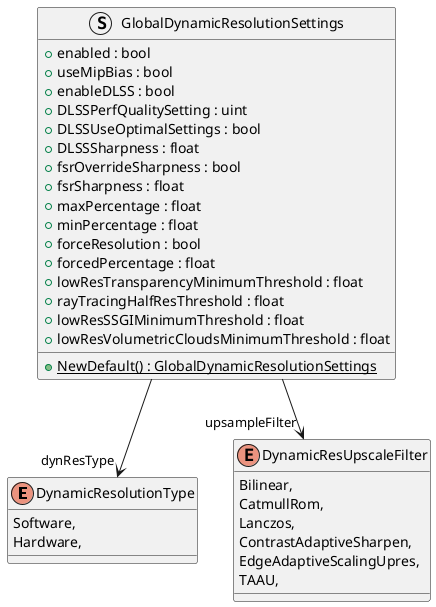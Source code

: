 @startuml
enum DynamicResolutionType {
    Software,
    Hardware,
}
enum DynamicResUpscaleFilter {
    Bilinear,
    CatmullRom,
    Lanczos,
    ContrastAdaptiveSharpen,
    EdgeAdaptiveScalingUpres,
    TAAU,
}
struct GlobalDynamicResolutionSettings {
    + {static} NewDefault() : GlobalDynamicResolutionSettings
    + enabled : bool
    + useMipBias : bool
    + enableDLSS : bool
    + DLSSPerfQualitySetting : uint
    + DLSSUseOptimalSettings : bool
    + DLSSSharpness : float
    + fsrOverrideSharpness : bool
    + fsrSharpness : float
    + maxPercentage : float
    + minPercentage : float
    + forceResolution : bool
    + forcedPercentage : float
    + lowResTransparencyMinimumThreshold : float
    + rayTracingHalfResThreshold : float
    + lowResSSGIMinimumThreshold : float
    + lowResVolumetricCloudsMinimumThreshold : float
}
GlobalDynamicResolutionSettings --> "dynResType" DynamicResolutionType
GlobalDynamicResolutionSettings --> "upsampleFilter" DynamicResUpscaleFilter
@enduml
